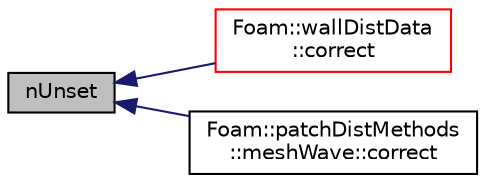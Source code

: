 digraph "nUnset"
{
  bgcolor="transparent";
  edge [fontname="Helvetica",fontsize="10",labelfontname="Helvetica",labelfontsize="10"];
  node [fontname="Helvetica",fontsize="10",shape=record];
  rankdir="LR";
  Node1 [label="nUnset",height=0.2,width=0.4,color="black", fillcolor="grey75", style="filled", fontcolor="black"];
  Node1 -> Node2 [dir="back",color="midnightblue",fontsize="10",style="solid",fontname="Helvetica"];
  Node2 [label="Foam::wallDistData\l::correct",height=0.2,width=0.4,color="red",URL="$a02837.html#a3ae44b28050c3aa494c1d8e18cf618c1",tooltip="Correct for mesh geom/topo changes. "];
  Node1 -> Node3 [dir="back",color="midnightblue",fontsize="10",style="solid",fontname="Helvetica"];
  Node3 [label="Foam::patchDistMethods\l::meshWave::correct",height=0.2,width=0.4,color="black",URL="$a01480.html#a612bb420e07dbe61608dafebdebbaf8a",tooltip="Correct the given distance-to-patch and normal-to-patch fields. "];
}

